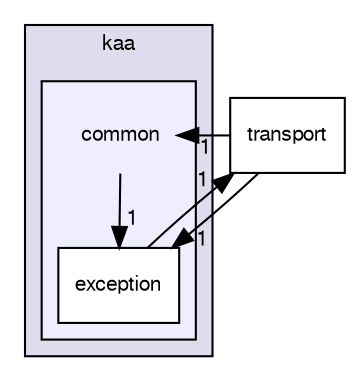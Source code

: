 digraph "/var/lib/jenkins/workspace/kaa_stable/client/client-multi/client-cpp/kaa/common" {
  bgcolor=transparent;
  compound=true
  node [ fontsize="10", fontname="FreeSans"];
  edge [ labelfontsize="10", labelfontname="FreeSans"];
  subgraph clusterdir_83f90e4da98ad448748a0c1293854263 {
    graph [ bgcolor="#ddddee", pencolor="black", label="kaa" fontname="FreeSans", fontsize="10", URL="dir_83f90e4da98ad448748a0c1293854263.html"]
  subgraph clusterdir_1ce304b01336447395af3637d7d1b29f {
    graph [ bgcolor="#eeeeff", pencolor="black", label="" URL="dir_1ce304b01336447395af3637d7d1b29f.html"];
    dir_1ce304b01336447395af3637d7d1b29f [shape=plaintext label="common"];
    dir_568f7fb1e0892b793beee41a95362b3c [shape=box label="exception" color="black" fillcolor="white" style="filled" URL="dir_568f7fb1e0892b793beee41a95362b3c.html"];
  }
  }
  dir_9859074c69d47fa78b6e468178f1601b [shape=box label="transport" URL="dir_9859074c69d47fa78b6e468178f1601b.html"];
  dir_1ce304b01336447395af3637d7d1b29f->dir_568f7fb1e0892b793beee41a95362b3c [headlabel="1", labeldistance=1.5 headhref="dir_000014_000015.html"];
  dir_9859074c69d47fa78b6e468178f1601b->dir_1ce304b01336447395af3637d7d1b29f [headlabel="1", labeldistance=1.5 headhref="dir_000031_000014.html"];
  dir_9859074c69d47fa78b6e468178f1601b->dir_568f7fb1e0892b793beee41a95362b3c [headlabel="1", labeldistance=1.5 headhref="dir_000031_000015.html"];
  dir_568f7fb1e0892b793beee41a95362b3c->dir_9859074c69d47fa78b6e468178f1601b [headlabel="1", labeldistance=1.5 headhref="dir_000015_000031.html"];
}
